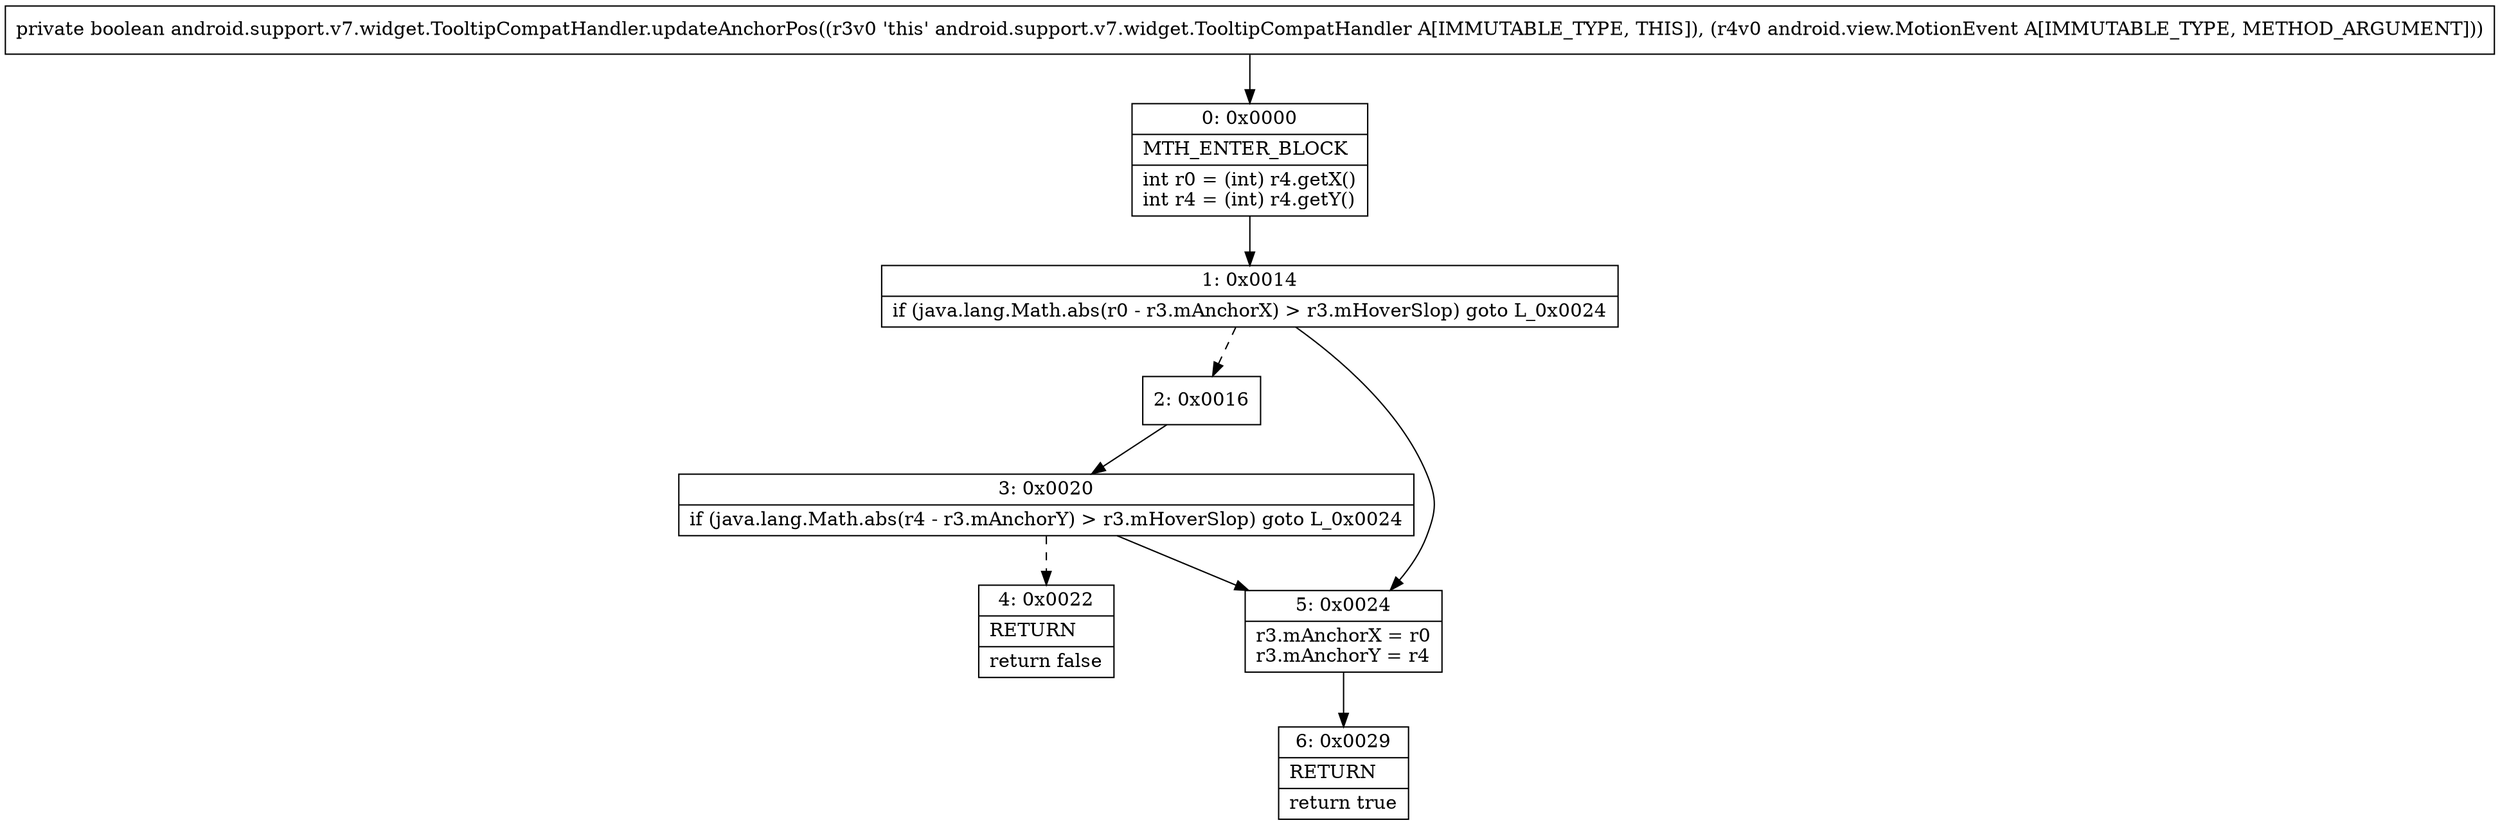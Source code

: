 digraph "CFG forandroid.support.v7.widget.TooltipCompatHandler.updateAnchorPos(Landroid\/view\/MotionEvent;)Z" {
Node_0 [shape=record,label="{0\:\ 0x0000|MTH_ENTER_BLOCK\l|int r0 = (int) r4.getX()\lint r4 = (int) r4.getY()\l}"];
Node_1 [shape=record,label="{1\:\ 0x0014|if (java.lang.Math.abs(r0 \- r3.mAnchorX) \> r3.mHoverSlop) goto L_0x0024\l}"];
Node_2 [shape=record,label="{2\:\ 0x0016}"];
Node_3 [shape=record,label="{3\:\ 0x0020|if (java.lang.Math.abs(r4 \- r3.mAnchorY) \> r3.mHoverSlop) goto L_0x0024\l}"];
Node_4 [shape=record,label="{4\:\ 0x0022|RETURN\l|return false\l}"];
Node_5 [shape=record,label="{5\:\ 0x0024|r3.mAnchorX = r0\lr3.mAnchorY = r4\l}"];
Node_6 [shape=record,label="{6\:\ 0x0029|RETURN\l|return true\l}"];
MethodNode[shape=record,label="{private boolean android.support.v7.widget.TooltipCompatHandler.updateAnchorPos((r3v0 'this' android.support.v7.widget.TooltipCompatHandler A[IMMUTABLE_TYPE, THIS]), (r4v0 android.view.MotionEvent A[IMMUTABLE_TYPE, METHOD_ARGUMENT])) }"];
MethodNode -> Node_0;
Node_0 -> Node_1;
Node_1 -> Node_2[style=dashed];
Node_1 -> Node_5;
Node_2 -> Node_3;
Node_3 -> Node_4[style=dashed];
Node_3 -> Node_5;
Node_5 -> Node_6;
}

